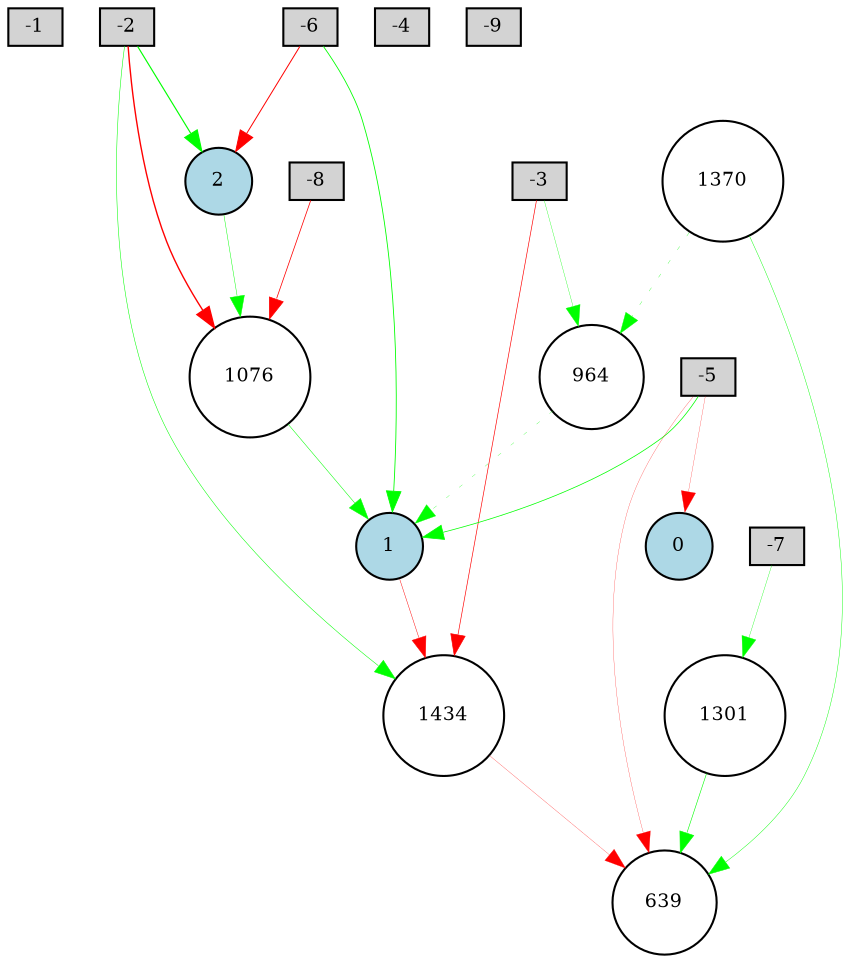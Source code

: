 digraph {
	node [fontsize=9 height=0.2 shape=circle width=0.2]
	-1 [fillcolor=lightgray shape=box style=filled]
	-2 [fillcolor=lightgray shape=box style=filled]
	-3 [fillcolor=lightgray shape=box style=filled]
	-4 [fillcolor=lightgray shape=box style=filled]
	-5 [fillcolor=lightgray shape=box style=filled]
	-6 [fillcolor=lightgray shape=box style=filled]
	-7 [fillcolor=lightgray shape=box style=filled]
	-8 [fillcolor=lightgray shape=box style=filled]
	-9 [fillcolor=lightgray shape=box style=filled]
	0 [fillcolor=lightblue style=filled]
	1 [fillcolor=lightblue style=filled]
	2 [fillcolor=lightblue style=filled]
	964 [fillcolor=white style=filled]
	1434 [fillcolor=white style=filled]
	1076 [fillcolor=white style=filled]
	1301 [fillcolor=white style=filled]
	1370 [fillcolor=white style=filled]
	639 [fillcolor=white style=filled]
	-5 -> 0 [color=red penwidth=0.11568667932747603 style=solid]
	-2 -> 2 [color=green penwidth=0.5516872704839012 style=solid]
	964 -> 1 [color=green penwidth=0.1274706687026124 style=dotted]
	-8 -> 1076 [color=red penwidth=0.36707112208705117 style=solid]
	1076 -> 1 [color=green penwidth=0.25094015381154133 style=solid]
	-2 -> 1076 [color=red penwidth=0.666068575090707 style=solid]
	-6 -> 1 [color=green penwidth=0.4048169522072189 style=solid]
	-7 -> 1301 [color=green penwidth=0.1653847939291591 style=solid]
	1301 -> 639 [color=green penwidth=0.2801482462493058 style=solid]
	2 -> 1076 [color=green penwidth=0.21956862615194989 style=solid]
	1370 -> 639 [color=green penwidth=0.20978512688950712 style=solid]
	-3 -> 1434 [color=red penwidth=0.3180739547334823 style=solid]
	1434 -> 639 [color=red penwidth=0.11998665266504663 style=solid]
	-5 -> 1 [color=green penwidth=0.35535942248852126 style=solid]
	-3 -> 964 [color=green penwidth=0.15967972960898363 style=solid]
	-2 -> 1434 [color=green penwidth=0.25260465106271024 style=solid]
	-5 -> 639 [color=red penwidth=0.11738367620362888 style=solid]
	1370 -> 964 [color=green penwidth=0.1445215865076665 style=dotted]
	-6 -> 2 [color=red penwidth=0.47353218876908154 style=solid]
	1 -> 1434 [color=red penwidth=0.21721791627875825 style=solid]
}
